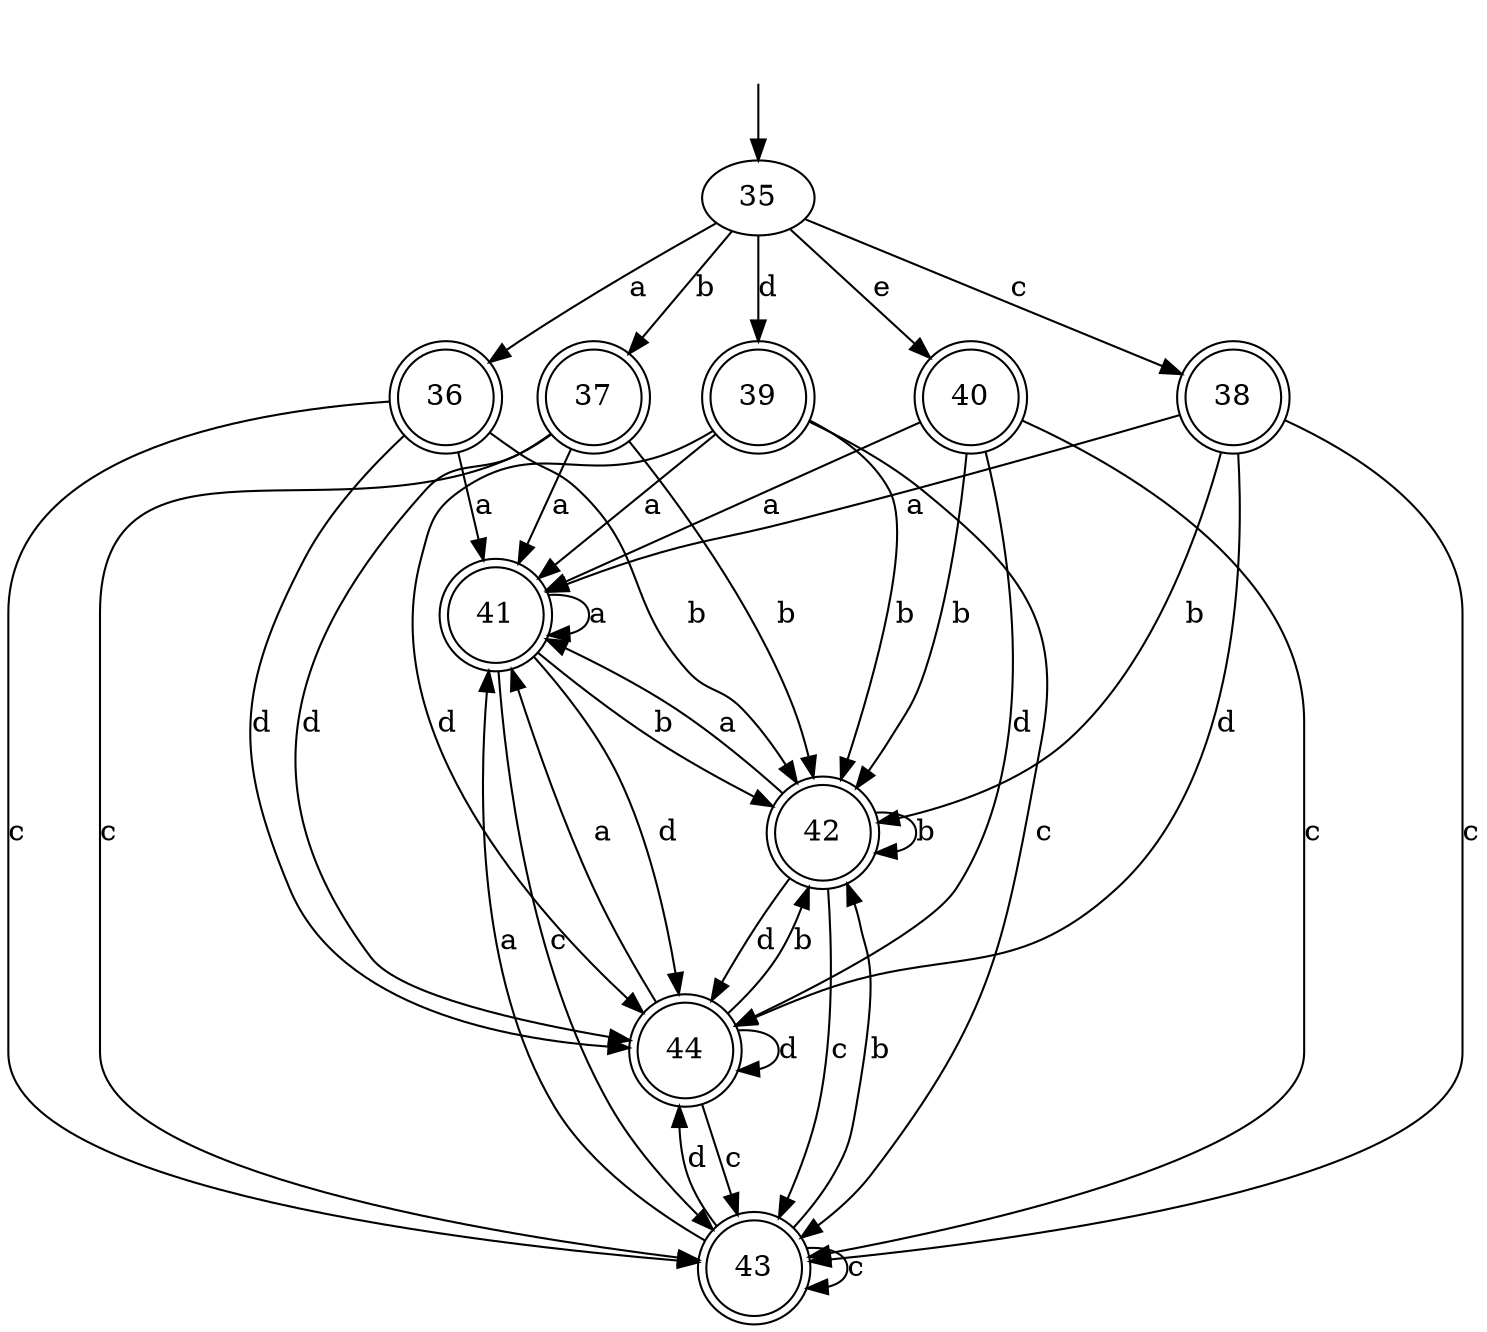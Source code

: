 digraph fa {
	35 [label=35]
	36 [label=36]
	37 [label=37]
	38 [label=38]
	39 [label=39]
	40 [label=40]
	41 [label=41]
	42 [label=42]
	43 [label=43]
	44 [label=44]
	35
	36 [shape=doublecircle]
	37 [shape=doublecircle]
	38 [shape=doublecircle]
	39 [shape=doublecircle]
	40 [shape=doublecircle]
	41 [shape=doublecircle]
	42 [shape=doublecircle]
	43 [shape=doublecircle]
	44 [shape=doublecircle]
	35 -> 36 [label=a]
	35 -> 37 [label=b]
	35 -> 38 [label=c]
	35 -> 39 [label=d]
	35 -> 40 [label=e]
	36 -> 41 [label=a]
	36 -> 42 [label=b]
	36 -> 43 [label=c]
	36 -> 44 [label=d]
	37 -> 41 [label=a]
	37 -> 42 [label=b]
	37 -> 43 [label=c]
	37 -> 44 [label=d]
	38 -> 41 [label=a]
	38 -> 42 [label=b]
	38 -> 43 [label=c]
	38 -> 44 [label=d]
	39 -> 41 [label=a]
	39 -> 42 [label=b]
	39 -> 43 [label=c]
	39 -> 44 [label=d]
	40 -> 41 [label=a]
	40 -> 42 [label=b]
	40 -> 43 [label=c]
	40 -> 44 [label=d]
	41 -> 41 [label=a]
	41 -> 42 [label=b]
	41 -> 43 [label=c]
	41 -> 44 [label=d]
	42 -> 41 [label=a]
	42 -> 42 [label=b]
	42 -> 43 [label=c]
	42 -> 44 [label=d]
	43 -> 41 [label=a]
	43 -> 42 [label=b]
	43 -> 43 [label=c]
	43 -> 44 [label=d]
	44 -> 41 [label=a]
	44 -> 42 [label=b]
	44 -> 43 [label=c]
	44 -> 44 [label=d]
	"" [shape=plaintext]
	"" -> 35
}
